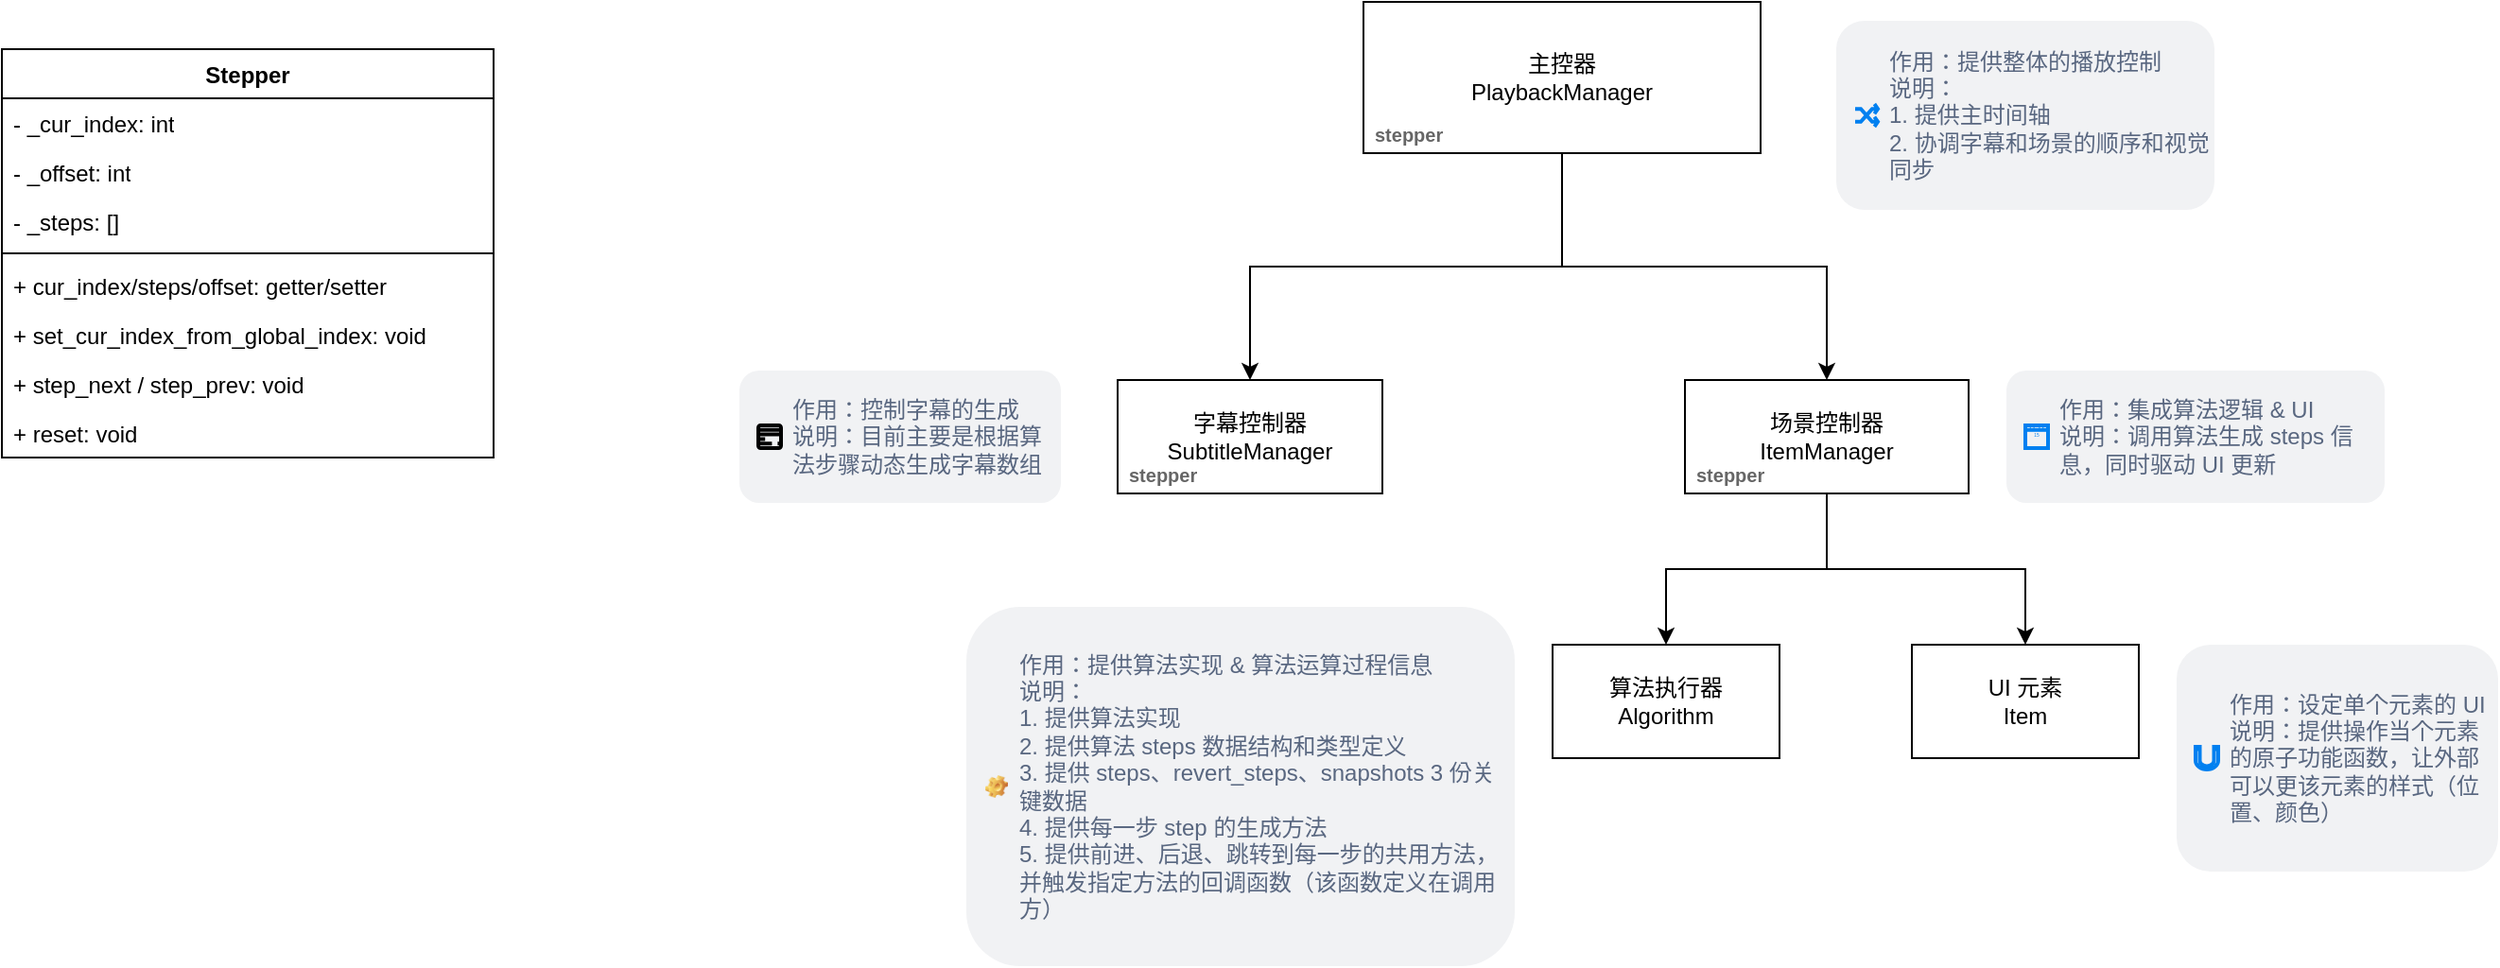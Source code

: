 <mxfile version="24.7.6">
  <diagram name="第 1 页" id="mGX7JHn-emaisip8i1rK">
    <mxGraphModel dx="2261" dy="795" grid="1" gridSize="10" guides="1" tooltips="1" connect="1" arrows="1" fold="1" page="1" pageScale="1" pageWidth="827" pageHeight="1169" math="0" shadow="0">
      <root>
        <mxCell id="0" />
        <mxCell id="1" parent="0" />
        <mxCell id="50C9T-3_KakUq4iRH_eM-3" value="" style="edgeStyle=orthogonalEdgeStyle;rounded=0;orthogonalLoop=1;jettySize=auto;html=1;" parent="1" source="50C9T-3_KakUq4iRH_eM-1" target="50C9T-3_KakUq4iRH_eM-2" edge="1">
          <mxGeometry relative="1" as="geometry" />
        </mxCell>
        <mxCell id="50C9T-3_KakUq4iRH_eM-6" value="" style="edgeStyle=orthogonalEdgeStyle;rounded=0;orthogonalLoop=1;jettySize=auto;html=1;" parent="1" source="50C9T-3_KakUq4iRH_eM-1" target="50C9T-3_KakUq4iRH_eM-5" edge="1">
          <mxGeometry relative="1" as="geometry" />
        </mxCell>
        <mxCell id="50C9T-3_KakUq4iRH_eM-1" value="主控器&lt;br&gt;PlaybackManager" style="rounded=0;whiteSpace=wrap;html=1;" parent="1" vertex="1">
          <mxGeometry x="270" y="560" width="210" height="80" as="geometry" />
        </mxCell>
        <mxCell id="50C9T-3_KakUq4iRH_eM-2" value="字幕控制器&lt;br&gt;SubtitleManager" style="whiteSpace=wrap;html=1;rounded=0;" parent="1" vertex="1">
          <mxGeometry x="140" y="760" width="140" height="60" as="geometry" />
        </mxCell>
        <mxCell id="50C9T-3_KakUq4iRH_eM-12" value="" style="edgeStyle=orthogonalEdgeStyle;rounded=0;orthogonalLoop=1;jettySize=auto;html=1;" parent="1" source="50C9T-3_KakUq4iRH_eM-5" target="50C9T-3_KakUq4iRH_eM-11" edge="1">
          <mxGeometry relative="1" as="geometry" />
        </mxCell>
        <mxCell id="50C9T-3_KakUq4iRH_eM-14" value="" style="edgeStyle=orthogonalEdgeStyle;rounded=0;orthogonalLoop=1;jettySize=auto;html=1;" parent="1" source="50C9T-3_KakUq4iRH_eM-5" target="50C9T-3_KakUq4iRH_eM-13" edge="1">
          <mxGeometry relative="1" as="geometry" />
        </mxCell>
        <mxCell id="50C9T-3_KakUq4iRH_eM-5" value="场景控制器&lt;br&gt;ItemManager" style="whiteSpace=wrap;html=1;rounded=0;" parent="1" vertex="1">
          <mxGeometry x="440" y="760" width="150" height="60" as="geometry" />
        </mxCell>
        <mxCell id="50C9T-3_KakUq4iRH_eM-11" value="算法执行器&lt;br&gt;Algorithm" style="whiteSpace=wrap;html=1;rounded=0;" parent="1" vertex="1">
          <mxGeometry x="370" y="900" width="120" height="60" as="geometry" />
        </mxCell>
        <mxCell id="50C9T-3_KakUq4iRH_eM-13" value="UI 元素&lt;br&gt;Item" style="whiteSpace=wrap;html=1;rounded=0;" parent="1" vertex="1">
          <mxGeometry x="560" y="900" width="120" height="60" as="geometry" />
        </mxCell>
        <mxCell id="50C9T-3_KakUq4iRH_eM-15" value="作用：控制字幕的生成&lt;br&gt;说明：目前主要是根据算法步骤动态生成字幕数组" style="rounded=1;align=left;fillColor=#F1F2F4;strokeColor=none;html=1;fontColor=#596780;fontSize=12;spacingLeft=26;whiteSpace=wrap;" parent="1" vertex="1">
          <mxGeometry x="-60" y="755" width="170" height="70" as="geometry" />
        </mxCell>
        <mxCell id="50C9T-3_KakUq4iRH_eM-16" value="" style="shape=mxgraph.ios7.icons.credit_card;fillColor=none;strokeColor=default;fontColor=#3333FF;labelPosition=right;verticalLabelPosition=bottom;align=center;verticalAlign=top;html=1;whiteSpace=wrap;spacingLeft=5;labelBackgroundColor=#ffffff;strokeWidth=2;shadow=0;dashed=0;" parent="50C9T-3_KakUq4iRH_eM-15" vertex="1">
          <mxGeometry y="0.5" width="12" height="12" relative="1" as="geometry">
            <mxPoint x="10" y="-6" as="offset" />
          </mxGeometry>
        </mxCell>
        <mxCell id="50C9T-3_KakUq4iRH_eM-17" value="作用：集成算法逻辑 &amp;amp; UI&lt;br&gt;说明：调用算法生成 steps 信息，同时驱动 UI 更新" style="rounded=1;align=left;fillColor=#F1F2F4;strokeColor=none;html=1;fontColor=#596780;fontSize=12;spacingLeft=26;whiteSpace=wrap;" parent="1" vertex="1">
          <mxGeometry x="610" y="755" width="200" height="70" as="geometry" />
        </mxCell>
        <mxCell id="50C9T-3_KakUq4iRH_eM-18" value="" style="shape=mxgraph.ios7.icons.calendar;fillColor=none;strokeColor=#0080F0;fontColor=#ffffff;labelPosition=right;verticalLabelPosition=bottom;align=center;verticalAlign=top;html=1;whiteSpace=wrap;spacingLeft=5;labelBackgroundColor=#ffffff;strokeWidth=2;shadow=0;dashed=0;" parent="50C9T-3_KakUq4iRH_eM-17" vertex="1">
          <mxGeometry y="0.5" width="12" height="12" relative="1" as="geometry">
            <mxPoint x="10" y="-6" as="offset" />
          </mxGeometry>
        </mxCell>
        <mxCell id="50C9T-3_KakUq4iRH_eM-19" value="作用：提供算法实现 &amp;amp; 算法运算过程信息&lt;br&gt;说明：&lt;br&gt;1. 提供算法实现&lt;br&gt;2. 提供算法 steps 数据结构和类型定义&lt;br&gt;3. 提供 steps、revert_steps、snapshots 3 份关键数据&lt;br&gt;4. 提供每一步 step 的生成方法&lt;br&gt;5. 提供前进、后退、跳转到每一步的共用方法，并触发指定方法的回调函数（该函数定义在调用方）" style="rounded=1;align=left;fillColor=#F1F2F4;strokeColor=none;html=1;fontColor=#596780;fontSize=12;spacingLeft=26;whiteSpace=wrap;" parent="1" vertex="1">
          <mxGeometry x="60" y="880" width="290" height="190" as="geometry" />
        </mxCell>
        <mxCell id="50C9T-3_KakUq4iRH_eM-20" value="" style="shape=image;fillColor=none;strokeColor=#0080F0;fontColor=#ffffff;labelPosition=right;verticalLabelPosition=bottom;align=center;verticalAlign=top;html=1;whiteSpace=wrap;spacingLeft=5;labelBackgroundColor=#ffffff;strokeWidth=2;shadow=0;dashed=0;imageAspect=0;image=img/clipart/Gear_128x128.png;" parent="50C9T-3_KakUq4iRH_eM-19" vertex="1">
          <mxGeometry y="0.5" width="12" height="12" relative="1" as="geometry">
            <mxPoint x="10" y="-6" as="offset" />
          </mxGeometry>
        </mxCell>
        <mxCell id="50C9T-3_KakUq4iRH_eM-21" value="作用：设定单个元素的 UI&lt;br&gt;说明：提供操作当个元素的原子功能函数，让外部可以更该元素的样式（位置、颜色）" style="rounded=1;align=left;fillColor=#F1F2F4;strokeColor=none;html=1;fontColor=#596780;fontSize=12;spacingLeft=26;whiteSpace=wrap;" parent="1" vertex="1">
          <mxGeometry x="700" y="900" width="170" height="120" as="geometry" />
        </mxCell>
        <mxCell id="50C9T-3_KakUq4iRH_eM-22" value="" style="shape=mxgraph.ios7.icons.magnet;fillColor=none;strokeColor=#0080F0;fontColor=#ffffff;labelPosition=right;verticalLabelPosition=bottom;align=center;verticalAlign=top;html=1;whiteSpace=wrap;spacingLeft=5;labelBackgroundColor=#ffffff;strokeWidth=2;shadow=0;dashed=0;pointerEvents=1;" parent="50C9T-3_KakUq4iRH_eM-21" vertex="1">
          <mxGeometry y="0.5" width="12" height="12" relative="1" as="geometry">
            <mxPoint x="10" y="-6" as="offset" />
          </mxGeometry>
        </mxCell>
        <mxCell id="50C9T-3_KakUq4iRH_eM-23" value="作用：提供整体的播放控制&lt;br&gt;说明：&lt;br&gt;1. 提供主时间轴&lt;br&gt;2. 协调字幕和场景的顺序和视觉同步" style="rounded=1;align=left;fillColor=#F1F2F4;strokeColor=none;html=1;fontColor=#596780;fontSize=12;spacingLeft=26;whiteSpace=wrap;" parent="1" vertex="1">
          <mxGeometry x="520" y="570" width="200" height="100" as="geometry" />
        </mxCell>
        <mxCell id="50C9T-3_KakUq4iRH_eM-24" value="" style="shape=mxgraph.ios7.icons.shuffle;fillColor=none;strokeColor=#0080F0;fontColor=#ffffff;labelPosition=right;verticalLabelPosition=bottom;align=center;verticalAlign=top;html=1;whiteSpace=wrap;spacingLeft=5;labelBackgroundColor=#ffffff;strokeWidth=2;shadow=0;dashed=0;pointerEvents=1;" parent="50C9T-3_KakUq4iRH_eM-23" vertex="1">
          <mxGeometry y="0.5" width="12" height="12" relative="1" as="geometry">
            <mxPoint x="10" y="-6" as="offset" />
          </mxGeometry>
        </mxCell>
        <mxCell id="s4GNBI4tKOfbJx05x9lu-1" value="Stepper" style="swimlane;fontStyle=1;align=center;verticalAlign=top;childLayout=stackLayout;horizontal=1;startSize=26;horizontalStack=0;resizeParent=1;resizeParentMax=0;resizeLast=0;collapsible=1;marginBottom=0;whiteSpace=wrap;html=1;" vertex="1" parent="1">
          <mxGeometry x="-450" y="585" width="260" height="216" as="geometry" />
        </mxCell>
        <mxCell id="s4GNBI4tKOfbJx05x9lu-2" value="- _cur_index: int" style="text;strokeColor=none;fillColor=none;align=left;verticalAlign=top;spacingLeft=4;spacingRight=4;overflow=hidden;rotatable=0;points=[[0,0.5],[1,0.5]];portConstraint=eastwest;whiteSpace=wrap;html=1;" vertex="1" parent="s4GNBI4tKOfbJx05x9lu-1">
          <mxGeometry y="26" width="260" height="26" as="geometry" />
        </mxCell>
        <mxCell id="s4GNBI4tKOfbJx05x9lu-6" value="- _offset: int" style="text;strokeColor=none;fillColor=none;align=left;verticalAlign=top;spacingLeft=4;spacingRight=4;overflow=hidden;rotatable=0;points=[[0,0.5],[1,0.5]];portConstraint=eastwest;whiteSpace=wrap;html=1;" vertex="1" parent="s4GNBI4tKOfbJx05x9lu-1">
          <mxGeometry y="52" width="260" height="26" as="geometry" />
        </mxCell>
        <mxCell id="s4GNBI4tKOfbJx05x9lu-8" value="- _steps: []" style="text;strokeColor=none;fillColor=none;align=left;verticalAlign=top;spacingLeft=4;spacingRight=4;overflow=hidden;rotatable=0;points=[[0,0.5],[1,0.5]];portConstraint=eastwest;whiteSpace=wrap;html=1;" vertex="1" parent="s4GNBI4tKOfbJx05x9lu-1">
          <mxGeometry y="78" width="260" height="26" as="geometry" />
        </mxCell>
        <mxCell id="s4GNBI4tKOfbJx05x9lu-3" value="" style="line;strokeWidth=1;fillColor=none;align=left;verticalAlign=middle;spacingTop=-1;spacingLeft=3;spacingRight=3;rotatable=0;labelPosition=right;points=[];portConstraint=eastwest;strokeColor=inherit;" vertex="1" parent="s4GNBI4tKOfbJx05x9lu-1">
          <mxGeometry y="104" width="260" height="8" as="geometry" />
        </mxCell>
        <mxCell id="s4GNBI4tKOfbJx05x9lu-4" value="+ cur_index/steps/offset: getter/setter" style="text;strokeColor=none;fillColor=none;align=left;verticalAlign=top;spacingLeft=4;spacingRight=4;overflow=hidden;rotatable=0;points=[[0,0.5],[1,0.5]];portConstraint=eastwest;whiteSpace=wrap;html=1;" vertex="1" parent="s4GNBI4tKOfbJx05x9lu-1">
          <mxGeometry y="112" width="260" height="26" as="geometry" />
        </mxCell>
        <mxCell id="s4GNBI4tKOfbJx05x9lu-9" value="+ set_cur_index_from_global_index: void" style="text;strokeColor=none;fillColor=none;align=left;verticalAlign=top;spacingLeft=4;spacingRight=4;overflow=hidden;rotatable=0;points=[[0,0.5],[1,0.5]];portConstraint=eastwest;whiteSpace=wrap;html=1;" vertex="1" parent="s4GNBI4tKOfbJx05x9lu-1">
          <mxGeometry y="138" width="260" height="26" as="geometry" />
        </mxCell>
        <mxCell id="s4GNBI4tKOfbJx05x9lu-10" value="+ step_next / step_prev: void" style="text;strokeColor=none;fillColor=none;align=left;verticalAlign=top;spacingLeft=4;spacingRight=4;overflow=hidden;rotatable=0;points=[[0,0.5],[1,0.5]];portConstraint=eastwest;whiteSpace=wrap;html=1;" vertex="1" parent="s4GNBI4tKOfbJx05x9lu-1">
          <mxGeometry y="164" width="260" height="26" as="geometry" />
        </mxCell>
        <mxCell id="s4GNBI4tKOfbJx05x9lu-11" value="+ reset: void" style="text;strokeColor=none;fillColor=none;align=left;verticalAlign=top;spacingLeft=4;spacingRight=4;overflow=hidden;rotatable=0;points=[[0,0.5],[1,0.5]];portConstraint=eastwest;whiteSpace=wrap;html=1;" vertex="1" parent="s4GNBI4tKOfbJx05x9lu-1">
          <mxGeometry y="190" width="260" height="26" as="geometry" />
        </mxCell>
        <mxCell id="s4GNBI4tKOfbJx05x9lu-12" value="&lt;b&gt;&lt;font style=&quot;font-size: 10px;&quot; color=&quot;#666666&quot;&gt;stepper&lt;/font&gt;&lt;/b&gt;" style="text;strokeColor=none;fillColor=none;align=left;verticalAlign=middle;spacingLeft=4;spacingRight=4;overflow=hidden;points=[[0,0.5],[1,0.5]];portConstraint=eastwest;rotatable=0;whiteSpace=wrap;html=1;" vertex="1" parent="1">
          <mxGeometry x="270" y="620" width="50" height="20" as="geometry" />
        </mxCell>
        <mxCell id="s4GNBI4tKOfbJx05x9lu-14" value="&lt;b&gt;&lt;font style=&quot;font-size: 10px;&quot; color=&quot;#666666&quot;&gt;stepper&lt;/font&gt;&lt;/b&gt;" style="text;strokeColor=none;fillColor=none;align=left;verticalAlign=middle;spacingLeft=4;spacingRight=4;overflow=hidden;points=[[0,0.5],[1,0.5]];portConstraint=eastwest;rotatable=0;whiteSpace=wrap;html=1;" vertex="1" parent="1">
          <mxGeometry x="140" y="800" width="50" height="20" as="geometry" />
        </mxCell>
        <mxCell id="s4GNBI4tKOfbJx05x9lu-15" value="&lt;b&gt;&lt;font style=&quot;font-size: 10px;&quot; color=&quot;#666666&quot;&gt;stepper&lt;/font&gt;&lt;/b&gt;" style="text;strokeColor=none;fillColor=none;align=left;verticalAlign=middle;spacingLeft=4;spacingRight=4;overflow=hidden;points=[[0,0.5],[1,0.5]];portConstraint=eastwest;rotatable=0;whiteSpace=wrap;html=1;" vertex="1" parent="1">
          <mxGeometry x="440" y="800" width="50" height="20" as="geometry" />
        </mxCell>
      </root>
    </mxGraphModel>
  </diagram>
</mxfile>
